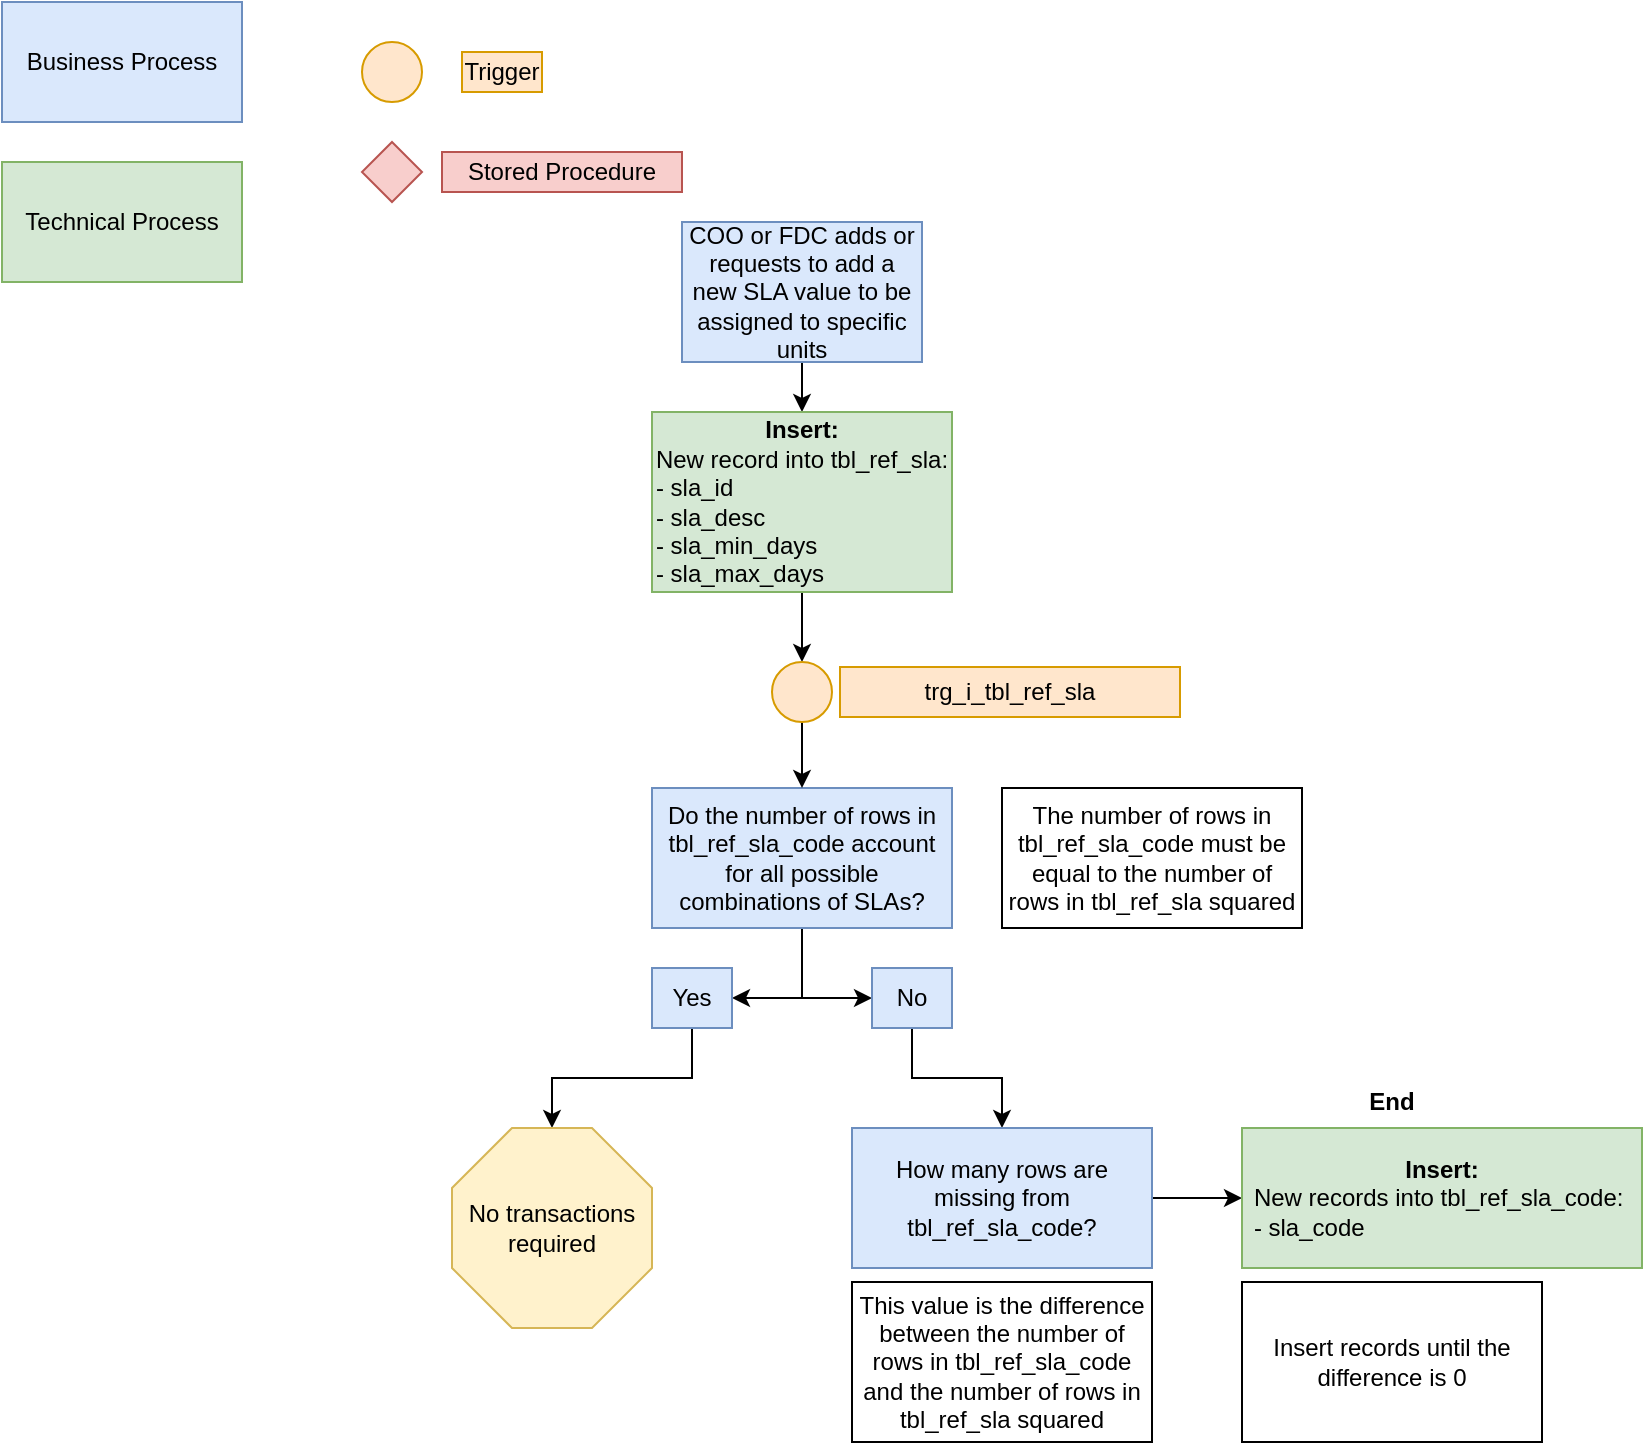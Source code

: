 <mxfile version="13.4.9" type="github">
  <diagram id="tBEbQWenUrNbx1Z8LTrX" name="Page-1">
    <mxGraphModel dx="1422" dy="794" grid="1" gridSize="10" guides="1" tooltips="1" connect="1" arrows="1" fold="1" page="1" pageScale="1" pageWidth="850" pageHeight="1100" math="0" shadow="0">
      <root>
        <mxCell id="0" />
        <mxCell id="1" parent="0" />
        <mxCell id="bEAabfWQqf5mojN98RMT-20" style="edgeStyle=orthogonalEdgeStyle;rounded=0;orthogonalLoop=1;jettySize=auto;html=1;exitX=0.5;exitY=1;exitDx=0;exitDy=0;entryX=0.5;entryY=0;entryDx=0;entryDy=0;" parent="1" source="bEAabfWQqf5mojN98RMT-1" target="bEAabfWQqf5mojN98RMT-2" edge="1">
          <mxGeometry relative="1" as="geometry" />
        </mxCell>
        <mxCell id="bEAabfWQqf5mojN98RMT-1" value="COO or FDC adds or requests to add a new SLA value to be assigned to specific units" style="rounded=0;whiteSpace=wrap;html=1;fillColor=#dae8fc;strokeColor=#6c8ebf;" parent="1" vertex="1">
          <mxGeometry x="360" y="120" width="120" height="70" as="geometry" />
        </mxCell>
        <mxCell id="bEAabfWQqf5mojN98RMT-21" style="edgeStyle=orthogonalEdgeStyle;rounded=0;orthogonalLoop=1;jettySize=auto;html=1;exitX=0.5;exitY=1;exitDx=0;exitDy=0;entryX=0.5;entryY=0;entryDx=0;entryDy=0;" parent="1" source="bEAabfWQqf5mojN98RMT-2" target="bEAabfWQqf5mojN98RMT-16" edge="1">
          <mxGeometry relative="1" as="geometry" />
        </mxCell>
        <mxCell id="bEAabfWQqf5mojN98RMT-2" value="&lt;b&gt;Insert:&lt;/b&gt;&lt;br&gt;New record into tbl_ref_sla:&lt;br&gt;&lt;div style=&quot;text-align: left&quot;&gt;&lt;span&gt;- sla_id&lt;/span&gt;&lt;/div&gt;&lt;div style=&quot;text-align: left&quot;&gt;&lt;span&gt;- sla_desc&lt;/span&gt;&lt;/div&gt;&lt;div style=&quot;text-align: left&quot;&gt;&lt;span&gt;- sla_min_days&lt;/span&gt;&lt;/div&gt;&lt;div style=&quot;text-align: left&quot;&gt;&lt;span&gt;- sla_max_days&lt;/span&gt;&lt;/div&gt;" style="rounded=0;whiteSpace=wrap;html=1;fillColor=#d5e8d4;strokeColor=#82b366;" parent="1" vertex="1">
          <mxGeometry x="345" y="215" width="150" height="90" as="geometry" />
        </mxCell>
        <mxCell id="bEAabfWQqf5mojN98RMT-22" style="edgeStyle=orthogonalEdgeStyle;rounded=0;orthogonalLoop=1;jettySize=auto;html=1;exitX=0.5;exitY=1;exitDx=0;exitDy=0;entryX=1;entryY=0.5;entryDx=0;entryDy=0;" parent="1" source="bEAabfWQqf5mojN98RMT-3" target="bEAabfWQqf5mojN98RMT-4" edge="1">
          <mxGeometry relative="1" as="geometry" />
        </mxCell>
        <mxCell id="bEAabfWQqf5mojN98RMT-23" style="edgeStyle=orthogonalEdgeStyle;rounded=0;orthogonalLoop=1;jettySize=auto;html=1;exitX=0.5;exitY=1;exitDx=0;exitDy=0;entryX=0;entryY=0.5;entryDx=0;entryDy=0;" parent="1" source="bEAabfWQqf5mojN98RMT-3" target="bEAabfWQqf5mojN98RMT-5" edge="1">
          <mxGeometry relative="1" as="geometry" />
        </mxCell>
        <mxCell id="bEAabfWQqf5mojN98RMT-3" value="Do the number of rows in tbl_ref_sla_code account for all possible combinations of SLAs?" style="rounded=0;whiteSpace=wrap;html=1;fillColor=#dae8fc;strokeColor=#6c8ebf;" parent="1" vertex="1">
          <mxGeometry x="345" y="403" width="150" height="70" as="geometry" />
        </mxCell>
        <mxCell id="bEAabfWQqf5mojN98RMT-15" style="edgeStyle=orthogonalEdgeStyle;rounded=0;orthogonalLoop=1;jettySize=auto;html=1;exitX=0.5;exitY=1;exitDx=0;exitDy=0;entryX=0.5;entryY=0;entryDx=0;entryDy=0;entryPerimeter=0;" parent="1" source="bEAabfWQqf5mojN98RMT-4" target="-VujINADL6BRCP6vp10U-9" edge="1">
          <mxGeometry relative="1" as="geometry">
            <mxPoint x="295" y="573" as="targetPoint" />
          </mxGeometry>
        </mxCell>
        <mxCell id="bEAabfWQqf5mojN98RMT-4" value="Yes" style="rounded=0;whiteSpace=wrap;html=1;fillColor=#dae8fc;strokeColor=#6c8ebf;" parent="1" vertex="1">
          <mxGeometry x="345" y="493" width="40" height="30" as="geometry" />
        </mxCell>
        <mxCell id="bEAabfWQqf5mojN98RMT-12" style="edgeStyle=orthogonalEdgeStyle;rounded=0;orthogonalLoop=1;jettySize=auto;html=1;exitX=0.5;exitY=1;exitDx=0;exitDy=0;entryX=0.5;entryY=0;entryDx=0;entryDy=0;" parent="1" source="bEAabfWQqf5mojN98RMT-5" target="bEAabfWQqf5mojN98RMT-6" edge="1">
          <mxGeometry relative="1" as="geometry" />
        </mxCell>
        <mxCell id="bEAabfWQqf5mojN98RMT-5" value="No" style="rounded=0;whiteSpace=wrap;html=1;fillColor=#dae8fc;strokeColor=#6c8ebf;" parent="1" vertex="1">
          <mxGeometry x="455" y="493" width="40" height="30" as="geometry" />
        </mxCell>
        <mxCell id="bEAabfWQqf5mojN98RMT-13" style="edgeStyle=orthogonalEdgeStyle;rounded=0;orthogonalLoop=1;jettySize=auto;html=1;exitX=1;exitY=0.5;exitDx=0;exitDy=0;entryX=0;entryY=0.5;entryDx=0;entryDy=0;" parent="1" source="bEAabfWQqf5mojN98RMT-6" target="bEAabfWQqf5mojN98RMT-7" edge="1">
          <mxGeometry relative="1" as="geometry" />
        </mxCell>
        <mxCell id="bEAabfWQqf5mojN98RMT-6" value="How many rows are missing from tbl_ref_sla_code?" style="rounded=0;whiteSpace=wrap;html=1;fillColor=#dae8fc;strokeColor=#6c8ebf;" parent="1" vertex="1">
          <mxGeometry x="445" y="573" width="150" height="70" as="geometry" />
        </mxCell>
        <mxCell id="bEAabfWQqf5mojN98RMT-7" value="&lt;b&gt;Insert:&lt;/b&gt;&lt;br&gt;&lt;div style=&quot;text-align: left&quot;&gt;&lt;span&gt;New records into tbl_ref_sla_code:&amp;nbsp;&lt;/span&gt;&lt;/div&gt;&lt;div style=&quot;text-align: left&quot;&gt;&lt;span&gt;- sla_code&lt;/span&gt;&lt;/div&gt;" style="rounded=0;whiteSpace=wrap;html=1;fillColor=#d5e8d4;strokeColor=#82b366;align=center;" parent="1" vertex="1">
          <mxGeometry x="640" y="573" width="200" height="70" as="geometry" />
        </mxCell>
        <mxCell id="bEAabfWQqf5mojN98RMT-24" style="edgeStyle=orthogonalEdgeStyle;rounded=0;orthogonalLoop=1;jettySize=auto;html=1;exitX=0.5;exitY=1;exitDx=0;exitDy=0;entryX=0.5;entryY=0;entryDx=0;entryDy=0;" parent="1" source="bEAabfWQqf5mojN98RMT-16" target="bEAabfWQqf5mojN98RMT-3" edge="1">
          <mxGeometry relative="1" as="geometry" />
        </mxCell>
        <mxCell id="bEAabfWQqf5mojN98RMT-16" value="" style="ellipse;whiteSpace=wrap;html=1;aspect=fixed;fillColor=#ffe6cc;strokeColor=#d79b00;" parent="1" vertex="1">
          <mxGeometry x="405" y="340" width="30" height="30" as="geometry" />
        </mxCell>
        <mxCell id="bEAabfWQqf5mojN98RMT-17" value="trg_i_tbl_ref_sla" style="rounded=0;whiteSpace=wrap;html=1;fillColor=#ffe6cc;strokeColor=#d79b00;" parent="1" vertex="1">
          <mxGeometry x="439" y="342.5" width="170" height="25" as="geometry" />
        </mxCell>
        <mxCell id="-VujINADL6BRCP6vp10U-1" value="Business Process" style="rounded=0;whiteSpace=wrap;html=1;fillColor=#dae8fc;strokeColor=#6c8ebf;" vertex="1" parent="1">
          <mxGeometry x="20" y="10" width="120" height="60" as="geometry" />
        </mxCell>
        <mxCell id="-VujINADL6BRCP6vp10U-2" value="Technical Process" style="rounded=0;whiteSpace=wrap;html=1;fillColor=#d5e8d4;strokeColor=#82b366;" vertex="1" parent="1">
          <mxGeometry x="20" y="90" width="120" height="60" as="geometry" />
        </mxCell>
        <mxCell id="-VujINADL6BRCP6vp10U-3" value="" style="ellipse;whiteSpace=wrap;html=1;aspect=fixed;fillColor=#ffe6cc;strokeColor=#d79b00;" vertex="1" parent="1">
          <mxGeometry x="200" y="30" width="30" height="30" as="geometry" />
        </mxCell>
        <mxCell id="-VujINADL6BRCP6vp10U-4" value="Trigger" style="text;html=1;strokeColor=#d79b00;fillColor=#ffe6cc;align=center;verticalAlign=middle;whiteSpace=wrap;rounded=0;" vertex="1" parent="1">
          <mxGeometry x="250" y="35" width="40" height="20" as="geometry" />
        </mxCell>
        <mxCell id="-VujINADL6BRCP6vp10U-5" value="" style="rhombus;whiteSpace=wrap;html=1;align=left;fillColor=#f8cecc;strokeColor=#b85450;" vertex="1" parent="1">
          <mxGeometry x="200" y="80" width="30" height="30" as="geometry" />
        </mxCell>
        <mxCell id="-VujINADL6BRCP6vp10U-6" value="Stored Procedure" style="text;html=1;strokeColor=#b85450;fillColor=#f8cecc;align=center;verticalAlign=middle;whiteSpace=wrap;rounded=0;" vertex="1" parent="1">
          <mxGeometry x="240" y="85" width="120" height="20" as="geometry" />
        </mxCell>
        <mxCell id="-VujINADL6BRCP6vp10U-8" value="The number of rows in tbl_ref_sla_code must be equal to the number of rows in tbl_ref_sla squared" style="rounded=0;whiteSpace=wrap;html=1;" vertex="1" parent="1">
          <mxGeometry x="520" y="403" width="150" height="70" as="geometry" />
        </mxCell>
        <mxCell id="-VujINADL6BRCP6vp10U-9" value="No transactions required" style="whiteSpace=wrap;html=1;shape=mxgraph.basic.octagon2;align=center;verticalAlign=middle;dx=15;fillColor=#fff2cc;strokeColor=#d6b656;" vertex="1" parent="1">
          <mxGeometry x="245" y="573" width="100" height="100" as="geometry" />
        </mxCell>
        <mxCell id="-VujINADL6BRCP6vp10U-10" value="This value is the difference between the number of rows in tbl_ref_sla_code and the number of rows in tbl_ref_sla squared" style="rounded=0;whiteSpace=wrap;html=1;" vertex="1" parent="1">
          <mxGeometry x="445" y="650" width="150" height="80" as="geometry" />
        </mxCell>
        <mxCell id="-VujINADL6BRCP6vp10U-11" value="Insert records until the difference is 0" style="rounded=0;whiteSpace=wrap;html=1;" vertex="1" parent="1">
          <mxGeometry x="640" y="650" width="150" height="80" as="geometry" />
        </mxCell>
        <mxCell id="-VujINADL6BRCP6vp10U-12" value="End" style="text;html=1;strokeColor=none;fillColor=none;align=center;verticalAlign=middle;whiteSpace=wrap;rounded=0;fontStyle=1" vertex="1" parent="1">
          <mxGeometry x="695" y="550" width="40" height="20" as="geometry" />
        </mxCell>
      </root>
    </mxGraphModel>
  </diagram>
</mxfile>
